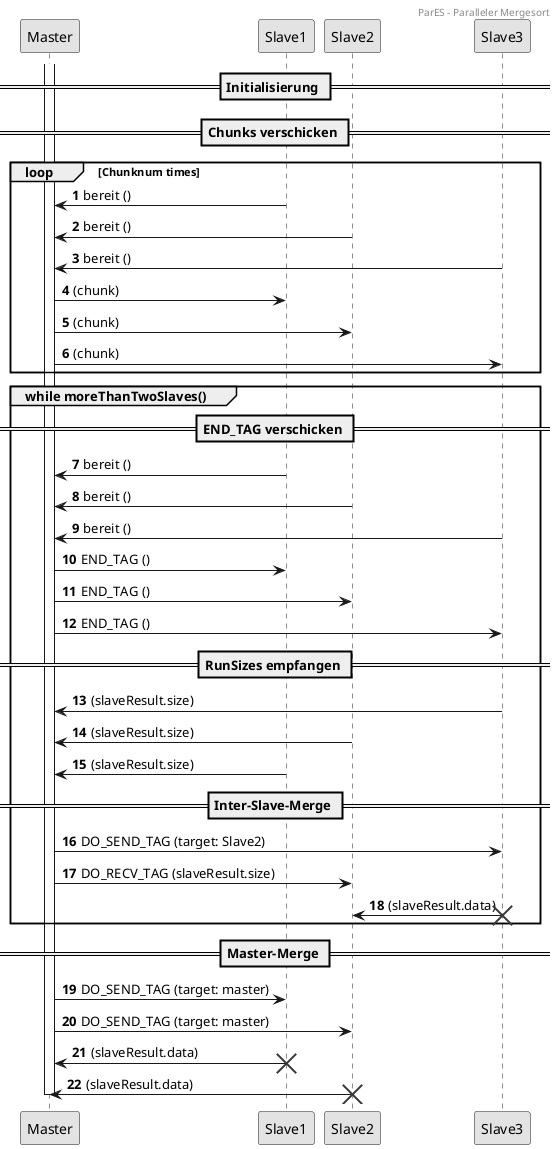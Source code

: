 ' -*- mode: plantuml -*-
' vim:filetype=plantuml



@startuml
    skinparam monochrome true
    autonumber
    header ParES - Paralleler Mergesort
    participant Master


== Initialisierung ==
    activate Master

== Chunks verschicken ==

  loop Chunknum times
    Slave1 -> Master : bereit ()
    Slave2 -> Master : bereit ()
    Slave3 -> Master : bereit ()

    Master -> Slave1 : (chunk)
    Master -> Slave2 : (chunk) 
    Master -> Slave3 : (chunk) 
  end



group while moreThanTwoSlaves()

== END_TAG verschicken ==

    Slave1 -> Master : bereit ()
    Slave2 -> Master : bereit ()
    Slave3 -> Master : bereit ()

    Master -> Slave1 : END_TAG ()
    Master -> Slave2 : END_TAG () 
    Master -> Slave3 : END_TAG () 


== RunSizes empfangen ==
  
    Slave3 -> Master : (slaveResult.size)
    Slave2 -> Master : (slaveResult.size)
    Slave1 -> Master : (slaveResult.size)

== Inter-Slave-Merge ==

    Master -> Slave3 : DO_SEND_TAG (target: Slave2)
    Master -> Slave2 : DO_RECV_TAG (slaveResult.size)
    
    Slave3 -> Slave2 : (slaveResult.data)
    destroy Slave3

end

== Master-Merge ==

    Master -> Slave1 : DO_SEND_TAG (target: master)
    Master -> Slave2 : DO_SEND_TAG (target: master)
    
    Slave1 -> Master : (slaveResult.data)
    destroy Slave1

    Slave2 -> Master : (slaveResult.data)
    destroy Slave2



    deactivate Master

@enduml

